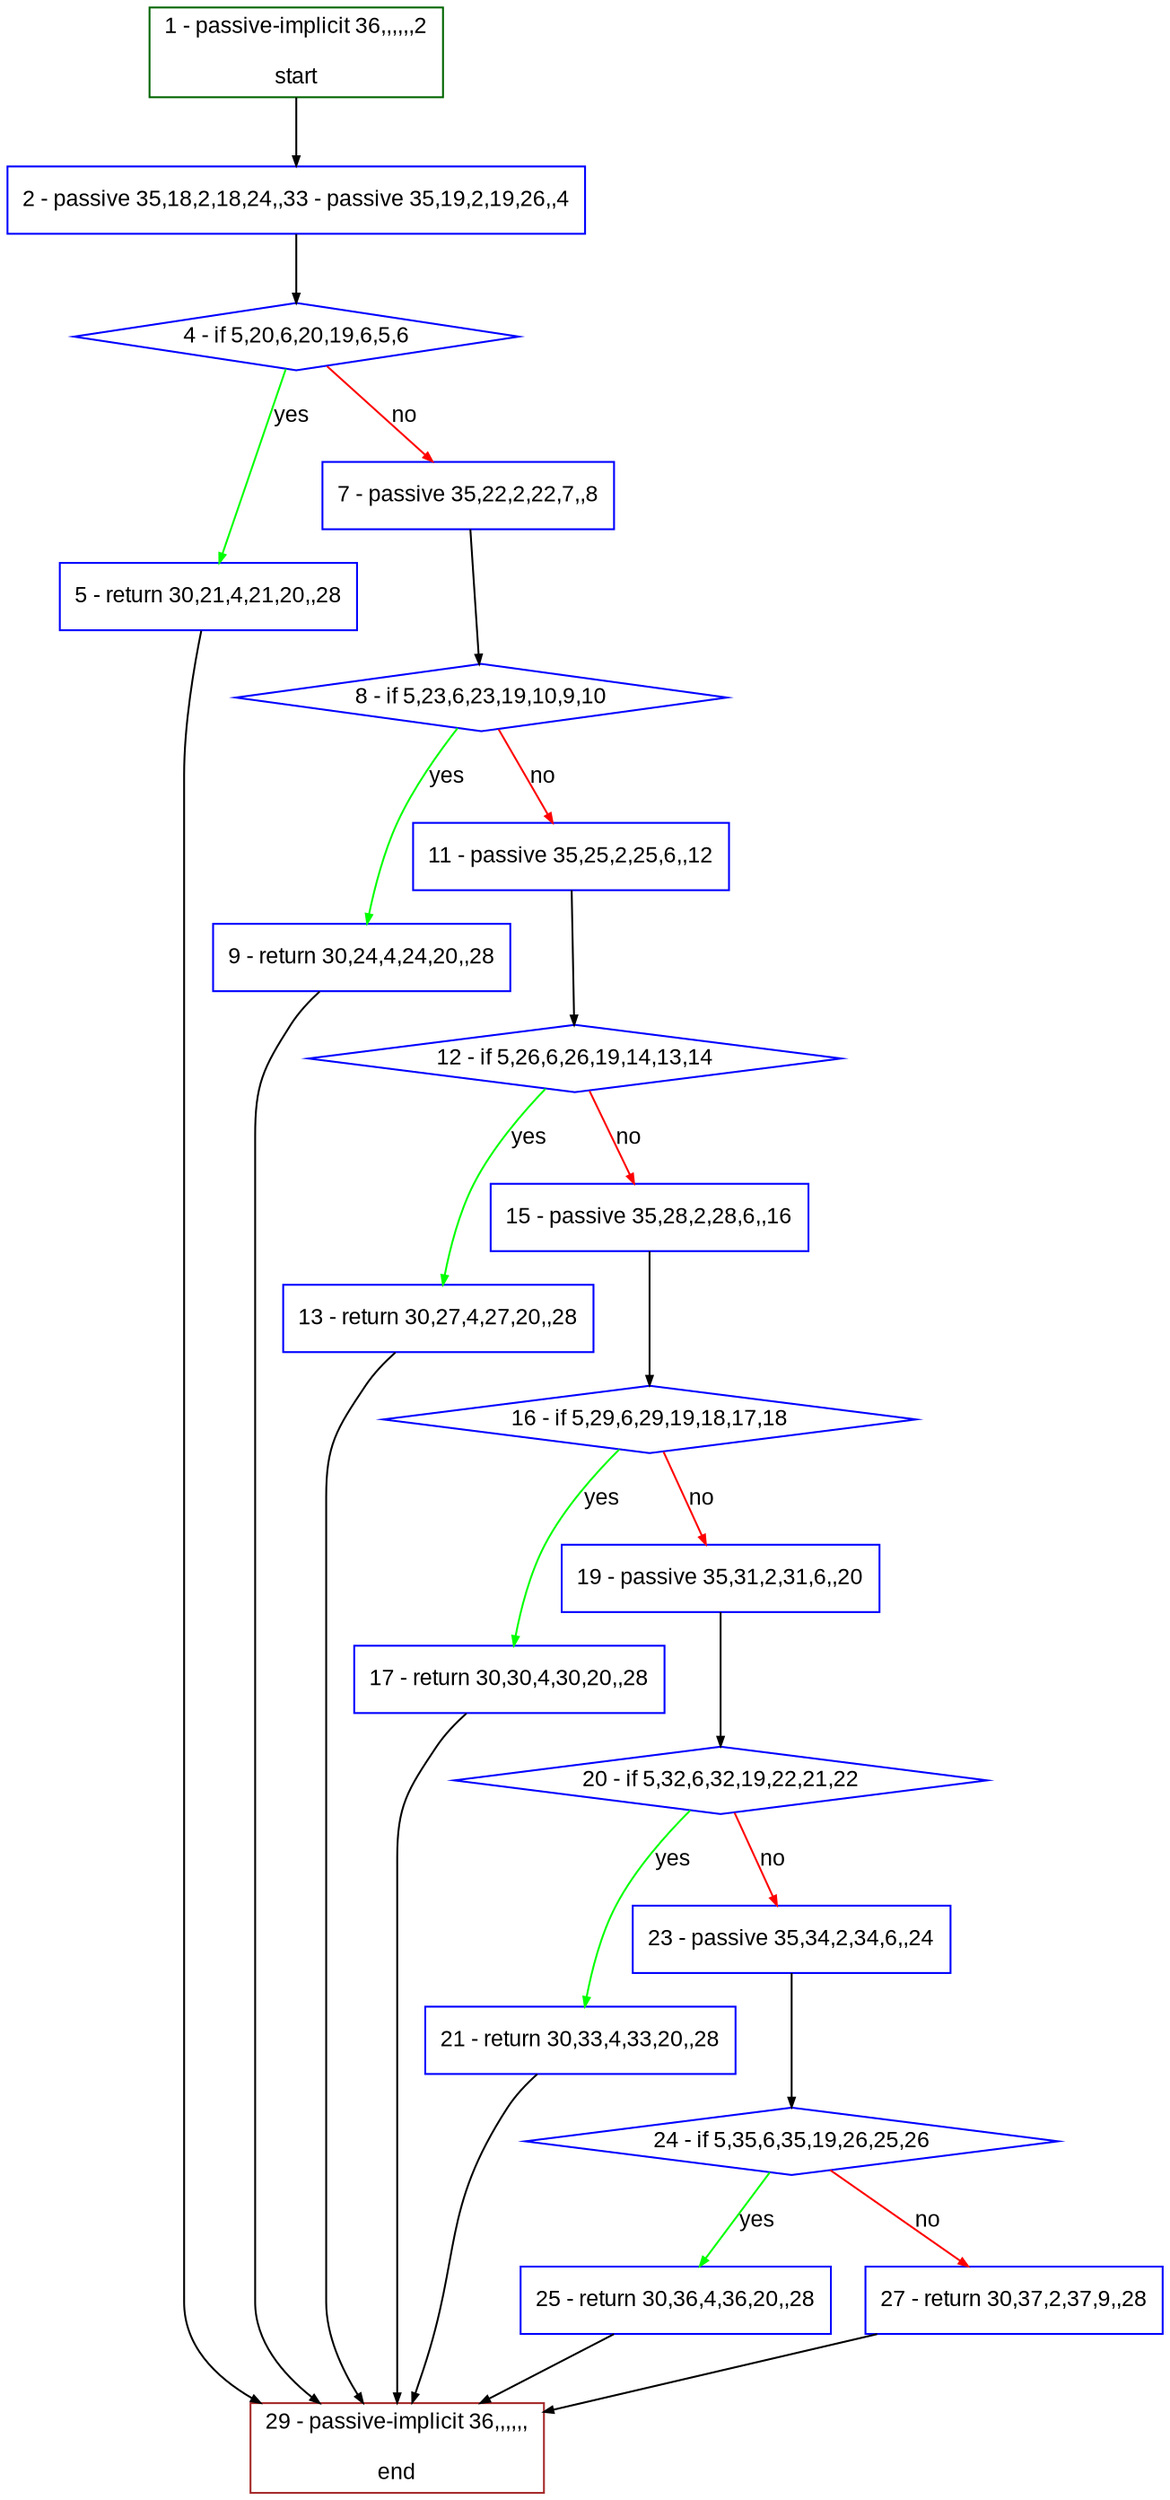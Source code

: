 digraph "" {
  graph [bgcolor="white", fillcolor="#FFFFCC", pack="true", packmode="clust", fontname="Arial", label="", fontsize="12", compound="true", style="rounded,filled"];
  node [node_initialized="no", fillcolor="white", fontname="Arial", label="", color="grey", fontsize="12", fixedsize="false", compound="true", shape="rectangle", style="filled"];
  edge [arrowtail="none", lhead="", fontcolor="black", fontname="Arial", label="", color="black", fontsize="12", arrowhead="normal", arrowsize="0.5", compound="true", ltail="", dir="forward"];
  __N1 [fillcolor="#ffffff", label="2 - passive 35,18,2,18,24,,33 - passive 35,19,2,19,26,,4", color="#0000ff", shape="box", style="filled"];
  __N2 [fillcolor="#ffffff", label="1 - passive-implicit 36,,,,,,2\n\nstart", color="#006400", shape="box", style="filled"];
  __N3 [fillcolor="#ffffff", label="4 - if 5,20,6,20,19,6,5,6", color="#0000ff", shape="diamond", style="filled"];
  __N4 [fillcolor="#ffffff", label="5 - return 30,21,4,21,20,,28", color="#0000ff", shape="box", style="filled"];
  __N5 [fillcolor="#ffffff", label="7 - passive 35,22,2,22,7,,8", color="#0000ff", shape="box", style="filled"];
  __N6 [fillcolor="#ffffff", label="29 - passive-implicit 36,,,,,,\n\nend", color="#a52a2a", shape="box", style="filled"];
  __N7 [fillcolor="#ffffff", label="8 - if 5,23,6,23,19,10,9,10", color="#0000ff", shape="diamond", style="filled"];
  __N8 [fillcolor="#ffffff", label="9 - return 30,24,4,24,20,,28", color="#0000ff", shape="box", style="filled"];
  __N9 [fillcolor="#ffffff", label="11 - passive 35,25,2,25,6,,12", color="#0000ff", shape="box", style="filled"];
  __N10 [fillcolor="#ffffff", label="12 - if 5,26,6,26,19,14,13,14", color="#0000ff", shape="diamond", style="filled"];
  __N11 [fillcolor="#ffffff", label="13 - return 30,27,4,27,20,,28", color="#0000ff", shape="box", style="filled"];
  __N12 [fillcolor="#ffffff", label="15 - passive 35,28,2,28,6,,16", color="#0000ff", shape="box", style="filled"];
  __N13 [fillcolor="#ffffff", label="16 - if 5,29,6,29,19,18,17,18", color="#0000ff", shape="diamond", style="filled"];
  __N14 [fillcolor="#ffffff", label="17 - return 30,30,4,30,20,,28", color="#0000ff", shape="box", style="filled"];
  __N15 [fillcolor="#ffffff", label="19 - passive 35,31,2,31,6,,20", color="#0000ff", shape="box", style="filled"];
  __N16 [fillcolor="#ffffff", label="20 - if 5,32,6,32,19,22,21,22", color="#0000ff", shape="diamond", style="filled"];
  __N17 [fillcolor="#ffffff", label="21 - return 30,33,4,33,20,,28", color="#0000ff", shape="box", style="filled"];
  __N18 [fillcolor="#ffffff", label="23 - passive 35,34,2,34,6,,24", color="#0000ff", shape="box", style="filled"];
  __N19 [fillcolor="#ffffff", label="24 - if 5,35,6,35,19,26,25,26", color="#0000ff", shape="diamond", style="filled"];
  __N20 [fillcolor="#ffffff", label="25 - return 30,36,4,36,20,,28", color="#0000ff", shape="box", style="filled"];
  __N21 [fillcolor="#ffffff", label="27 - return 30,37,2,37,9,,28", color="#0000ff", shape="box", style="filled"];
  __N2 -> __N1 [arrowtail="none", color="#000000", label="", arrowhead="normal", dir="forward"];
  __N1 -> __N3 [arrowtail="none", color="#000000", label="", arrowhead="normal", dir="forward"];
  __N3 -> __N4 [arrowtail="none", color="#00ff00", label="yes", arrowhead="normal", dir="forward"];
  __N3 -> __N5 [arrowtail="none", color="#ff0000", label="no", arrowhead="normal", dir="forward"];
  __N4 -> __N6 [arrowtail="none", color="#000000", label="", arrowhead="normal", dir="forward"];
  __N5 -> __N7 [arrowtail="none", color="#000000", label="", arrowhead="normal", dir="forward"];
  __N7 -> __N8 [arrowtail="none", color="#00ff00", label="yes", arrowhead="normal", dir="forward"];
  __N7 -> __N9 [arrowtail="none", color="#ff0000", label="no", arrowhead="normal", dir="forward"];
  __N8 -> __N6 [arrowtail="none", color="#000000", label="", arrowhead="normal", dir="forward"];
  __N9 -> __N10 [arrowtail="none", color="#000000", label="", arrowhead="normal", dir="forward"];
  __N10 -> __N11 [arrowtail="none", color="#00ff00", label="yes", arrowhead="normal", dir="forward"];
  __N10 -> __N12 [arrowtail="none", color="#ff0000", label="no", arrowhead="normal", dir="forward"];
  __N11 -> __N6 [arrowtail="none", color="#000000", label="", arrowhead="normal", dir="forward"];
  __N12 -> __N13 [arrowtail="none", color="#000000", label="", arrowhead="normal", dir="forward"];
  __N13 -> __N14 [arrowtail="none", color="#00ff00", label="yes", arrowhead="normal", dir="forward"];
  __N13 -> __N15 [arrowtail="none", color="#ff0000", label="no", arrowhead="normal", dir="forward"];
  __N14 -> __N6 [arrowtail="none", color="#000000", label="", arrowhead="normal", dir="forward"];
  __N15 -> __N16 [arrowtail="none", color="#000000", label="", arrowhead="normal", dir="forward"];
  __N16 -> __N17 [arrowtail="none", color="#00ff00", label="yes", arrowhead="normal", dir="forward"];
  __N16 -> __N18 [arrowtail="none", color="#ff0000", label="no", arrowhead="normal", dir="forward"];
  __N17 -> __N6 [arrowtail="none", color="#000000", label="", arrowhead="normal", dir="forward"];
  __N18 -> __N19 [arrowtail="none", color="#000000", label="", arrowhead="normal", dir="forward"];
  __N19 -> __N20 [arrowtail="none", color="#00ff00", label="yes", arrowhead="normal", dir="forward"];
  __N19 -> __N21 [arrowtail="none", color="#ff0000", label="no", arrowhead="normal", dir="forward"];
  __N20 -> __N6 [arrowtail="none", color="#000000", label="", arrowhead="normal", dir="forward"];
  __N21 -> __N6 [arrowtail="none", color="#000000", label="", arrowhead="normal", dir="forward"];
}

